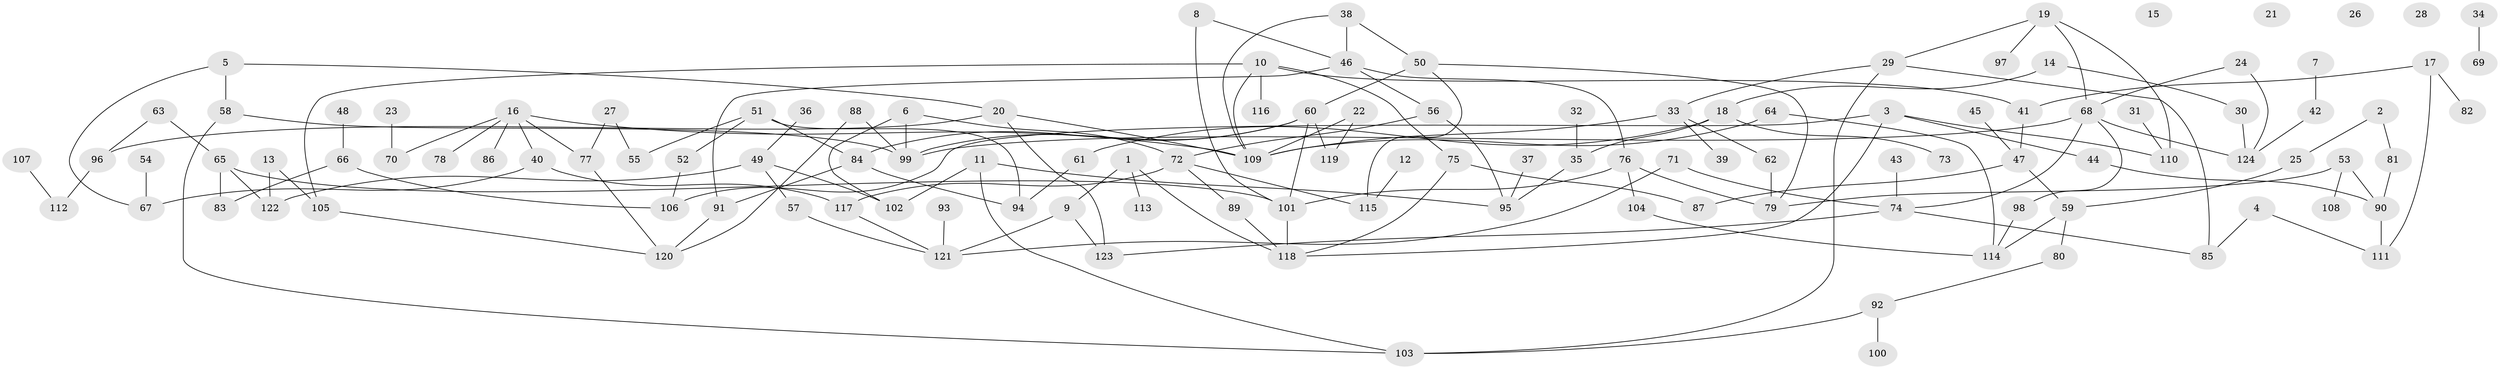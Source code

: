 // coarse degree distribution, {2: 0.24324324324324326, 1: 0.24324324324324326, 0: 0.05405405405405406, 3: 0.10810810810810811, 4: 0.14864864864864866, 5: 0.14864864864864866, 6: 0.04054054054054054, 15: 0.013513513513513514}
// Generated by graph-tools (version 1.1) at 2025/43/03/04/25 21:43:10]
// undirected, 124 vertices, 164 edges
graph export_dot {
graph [start="1"]
  node [color=gray90,style=filled];
  1;
  2;
  3;
  4;
  5;
  6;
  7;
  8;
  9;
  10;
  11;
  12;
  13;
  14;
  15;
  16;
  17;
  18;
  19;
  20;
  21;
  22;
  23;
  24;
  25;
  26;
  27;
  28;
  29;
  30;
  31;
  32;
  33;
  34;
  35;
  36;
  37;
  38;
  39;
  40;
  41;
  42;
  43;
  44;
  45;
  46;
  47;
  48;
  49;
  50;
  51;
  52;
  53;
  54;
  55;
  56;
  57;
  58;
  59;
  60;
  61;
  62;
  63;
  64;
  65;
  66;
  67;
  68;
  69;
  70;
  71;
  72;
  73;
  74;
  75;
  76;
  77;
  78;
  79;
  80;
  81;
  82;
  83;
  84;
  85;
  86;
  87;
  88;
  89;
  90;
  91;
  92;
  93;
  94;
  95;
  96;
  97;
  98;
  99;
  100;
  101;
  102;
  103;
  104;
  105;
  106;
  107;
  108;
  109;
  110;
  111;
  112;
  113;
  114;
  115;
  116;
  117;
  118;
  119;
  120;
  121;
  122;
  123;
  124;
  1 -- 9;
  1 -- 113;
  1 -- 118;
  2 -- 25;
  2 -- 81;
  3 -- 44;
  3 -- 106;
  3 -- 110;
  3 -- 118;
  4 -- 85;
  4 -- 111;
  5 -- 20;
  5 -- 58;
  5 -- 67;
  6 -- 72;
  6 -- 99;
  6 -- 102;
  7 -- 42;
  8 -- 46;
  8 -- 101;
  9 -- 121;
  9 -- 123;
  10 -- 41;
  10 -- 75;
  10 -- 105;
  10 -- 109;
  10 -- 116;
  11 -- 95;
  11 -- 102;
  11 -- 103;
  12 -- 115;
  13 -- 105;
  13 -- 122;
  14 -- 18;
  14 -- 30;
  16 -- 40;
  16 -- 70;
  16 -- 77;
  16 -- 78;
  16 -- 86;
  16 -- 109;
  17 -- 41;
  17 -- 82;
  17 -- 111;
  18 -- 35;
  18 -- 61;
  18 -- 73;
  19 -- 29;
  19 -- 68;
  19 -- 97;
  19 -- 110;
  20 -- 96;
  20 -- 109;
  20 -- 123;
  22 -- 109;
  22 -- 119;
  23 -- 70;
  24 -- 68;
  24 -- 124;
  25 -- 59;
  27 -- 55;
  27 -- 77;
  29 -- 33;
  29 -- 85;
  29 -- 103;
  30 -- 124;
  31 -- 110;
  32 -- 35;
  33 -- 39;
  33 -- 62;
  33 -- 109;
  34 -- 69;
  35 -- 95;
  36 -- 49;
  37 -- 95;
  38 -- 46;
  38 -- 50;
  38 -- 109;
  40 -- 67;
  40 -- 117;
  41 -- 47;
  42 -- 124;
  43 -- 74;
  44 -- 90;
  45 -- 47;
  46 -- 56;
  46 -- 76;
  46 -- 91;
  47 -- 59;
  47 -- 87;
  48 -- 66;
  49 -- 57;
  49 -- 102;
  49 -- 122;
  50 -- 60;
  50 -- 79;
  50 -- 115;
  51 -- 52;
  51 -- 55;
  51 -- 84;
  51 -- 94;
  52 -- 106;
  53 -- 79;
  53 -- 90;
  53 -- 108;
  54 -- 67;
  56 -- 72;
  56 -- 95;
  57 -- 121;
  58 -- 99;
  58 -- 103;
  59 -- 80;
  59 -- 114;
  60 -- 84;
  60 -- 99;
  60 -- 101;
  60 -- 119;
  61 -- 94;
  62 -- 79;
  63 -- 65;
  63 -- 96;
  64 -- 109;
  64 -- 114;
  65 -- 83;
  65 -- 101;
  65 -- 122;
  66 -- 83;
  66 -- 106;
  68 -- 74;
  68 -- 98;
  68 -- 99;
  68 -- 124;
  71 -- 74;
  71 -- 121;
  72 -- 89;
  72 -- 115;
  72 -- 117;
  74 -- 85;
  74 -- 123;
  75 -- 87;
  75 -- 118;
  76 -- 79;
  76 -- 101;
  76 -- 104;
  77 -- 120;
  80 -- 92;
  81 -- 90;
  84 -- 91;
  84 -- 94;
  88 -- 99;
  88 -- 120;
  89 -- 118;
  90 -- 111;
  91 -- 120;
  92 -- 100;
  92 -- 103;
  93 -- 121;
  96 -- 112;
  98 -- 114;
  101 -- 118;
  104 -- 114;
  105 -- 120;
  107 -- 112;
  117 -- 121;
}
